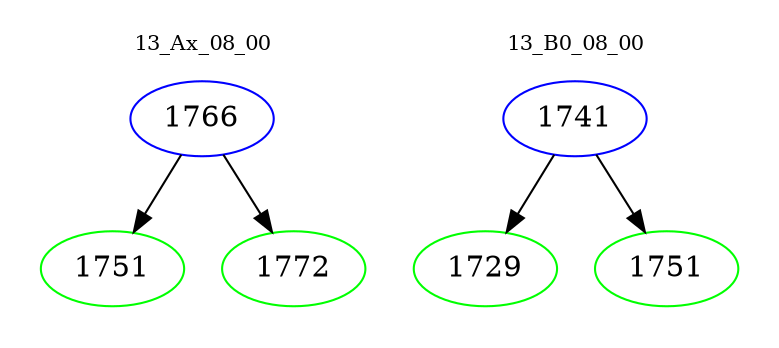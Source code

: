 digraph{
subgraph cluster_0 {
color = white
label = "13_Ax_08_00";
fontsize=10;
T0_1766 [label="1766", color="blue"]
T0_1766 -> T0_1751 [color="black"]
T0_1751 [label="1751", color="green"]
T0_1766 -> T0_1772 [color="black"]
T0_1772 [label="1772", color="green"]
}
subgraph cluster_1 {
color = white
label = "13_B0_08_00";
fontsize=10;
T1_1741 [label="1741", color="blue"]
T1_1741 -> T1_1729 [color="black"]
T1_1729 [label="1729", color="green"]
T1_1741 -> T1_1751 [color="black"]
T1_1751 [label="1751", color="green"]
}
}
